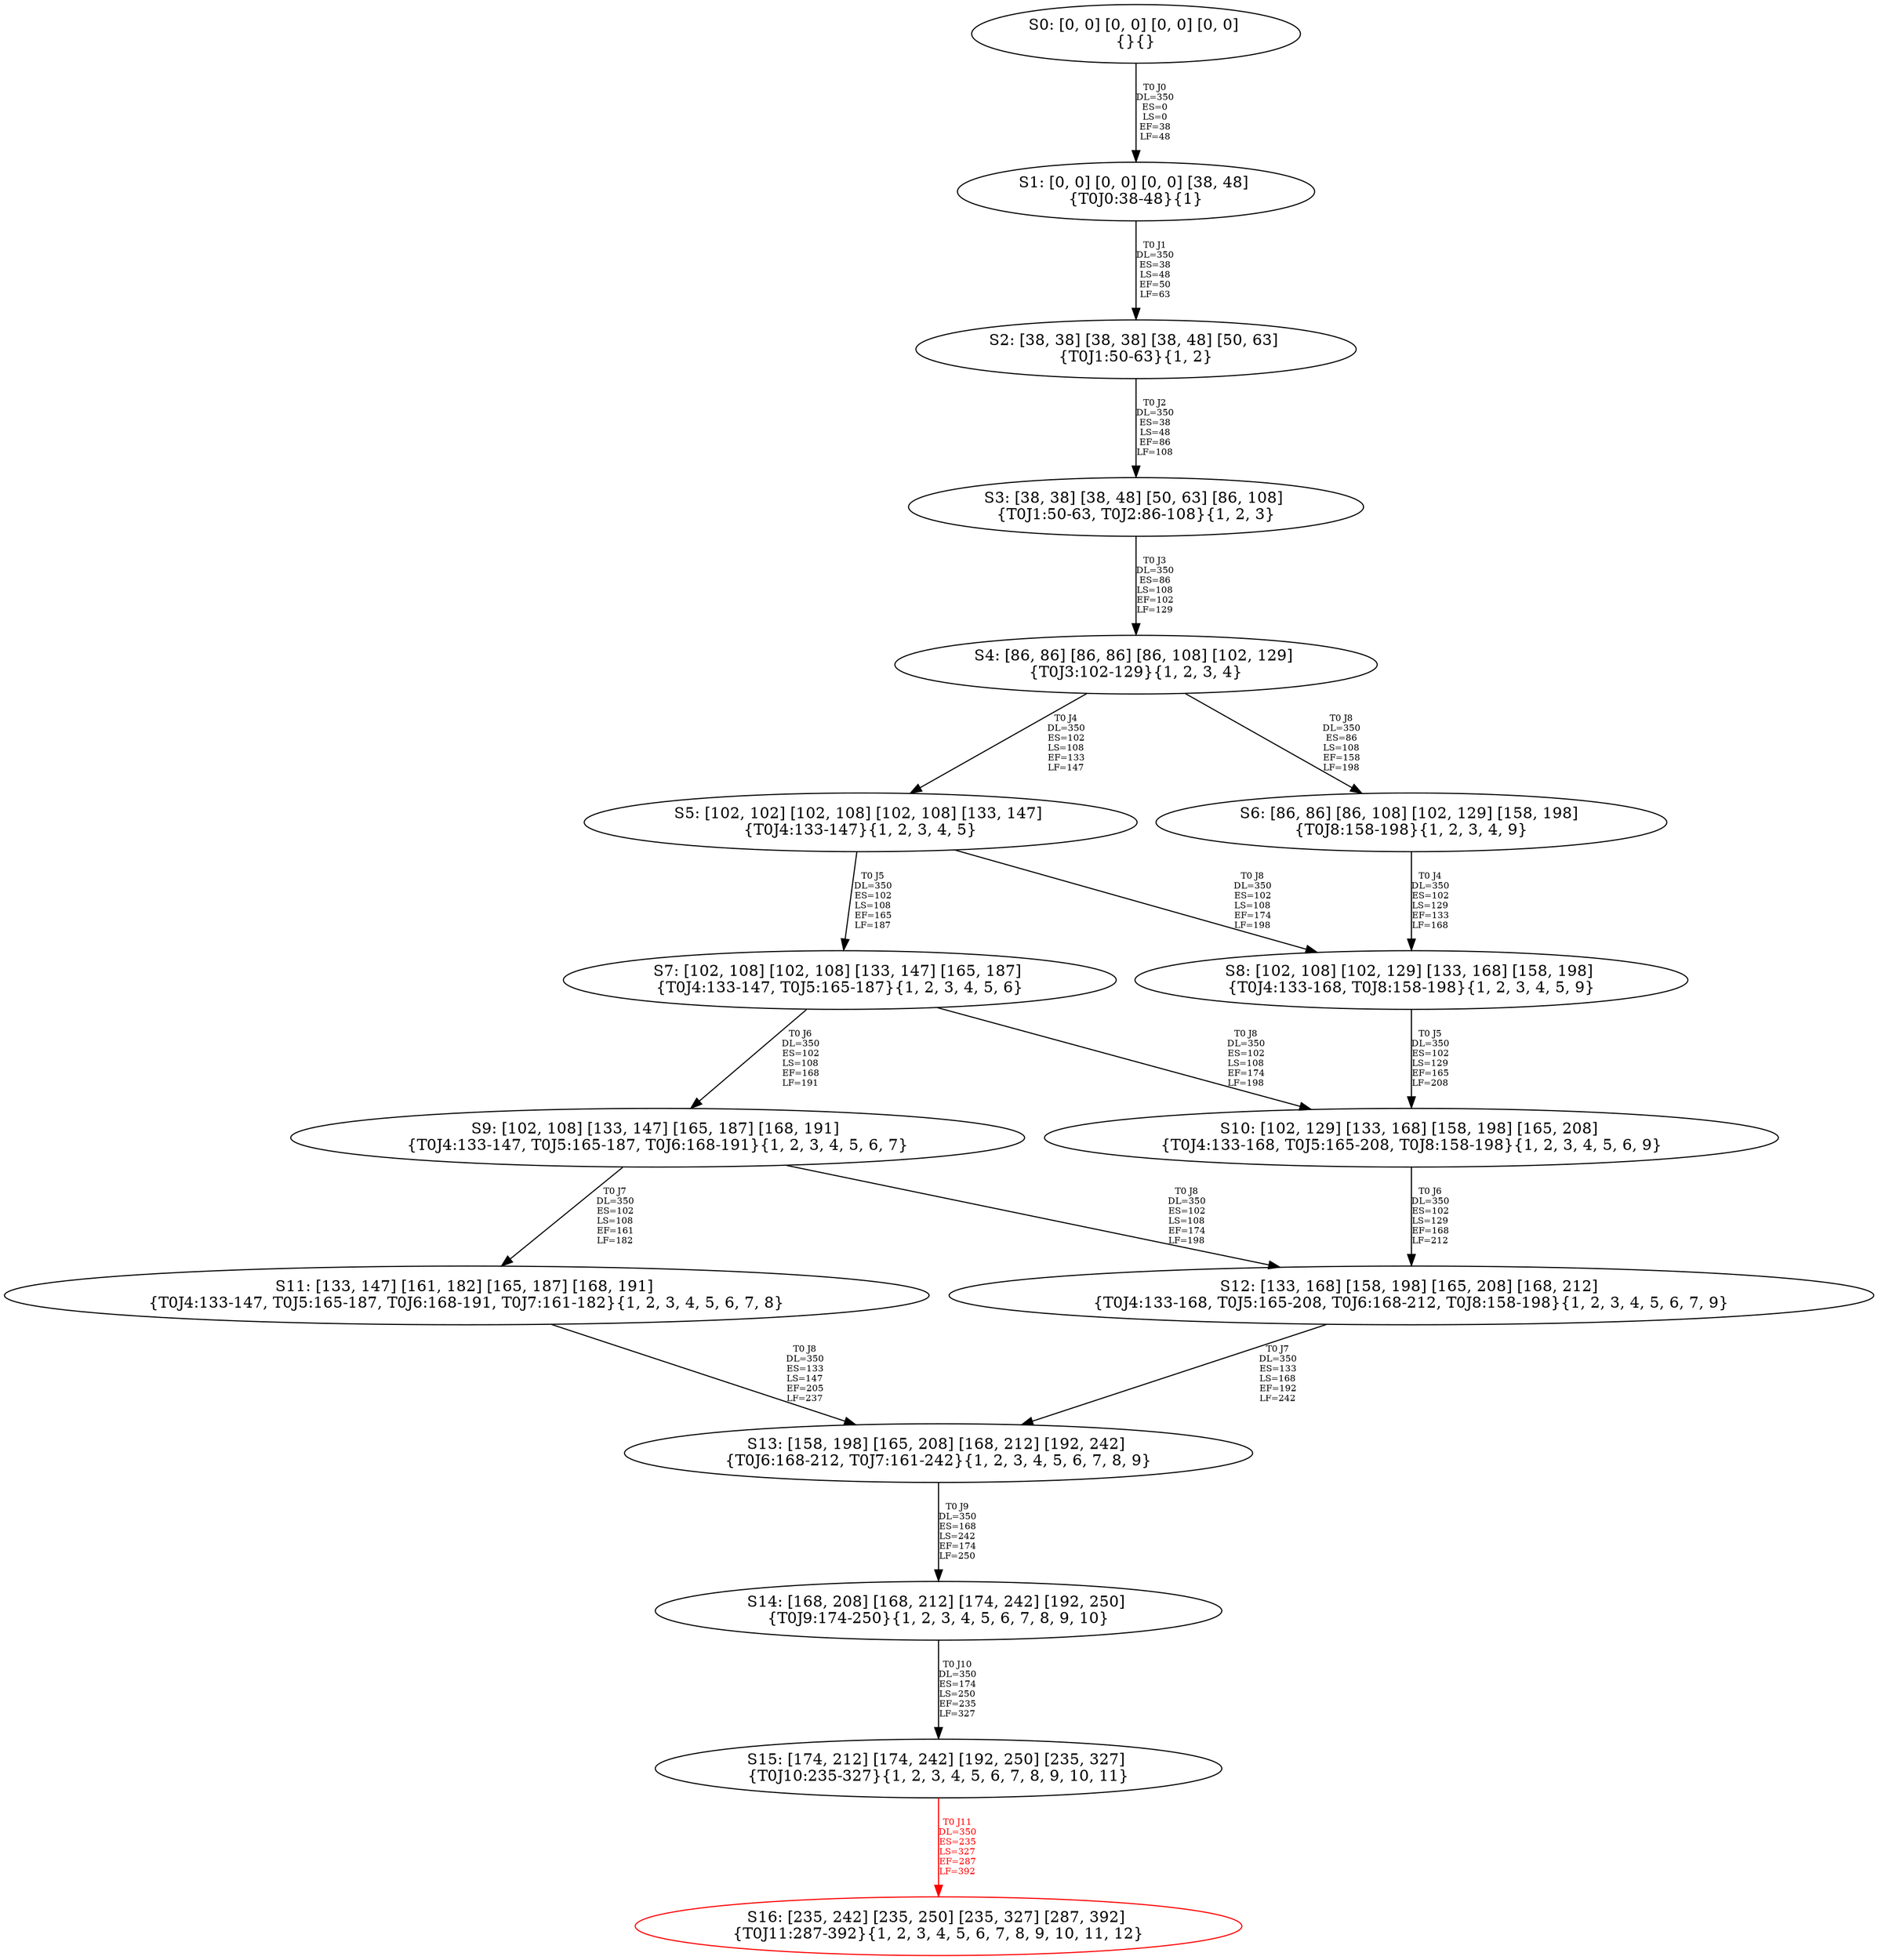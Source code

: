 digraph {
	S0[label="S0: [0, 0] [0, 0] [0, 0] [0, 0] \n{}{}"];
	S1[label="S1: [0, 0] [0, 0] [0, 0] [38, 48] \n{T0J0:38-48}{1}"];
	S2[label="S2: [38, 38] [38, 38] [38, 48] [50, 63] \n{T0J1:50-63}{1, 2}"];
	S3[label="S3: [38, 38] [38, 48] [50, 63] [86, 108] \n{T0J1:50-63, T0J2:86-108}{1, 2, 3}"];
	S4[label="S4: [86, 86] [86, 86] [86, 108] [102, 129] \n{T0J3:102-129}{1, 2, 3, 4}"];
	S5[label="S5: [102, 102] [102, 108] [102, 108] [133, 147] \n{T0J4:133-147}{1, 2, 3, 4, 5}"];
	S6[label="S6: [86, 86] [86, 108] [102, 129] [158, 198] \n{T0J8:158-198}{1, 2, 3, 4, 9}"];
	S7[label="S7: [102, 108] [102, 108] [133, 147] [165, 187] \n{T0J4:133-147, T0J5:165-187}{1, 2, 3, 4, 5, 6}"];
	S8[label="S8: [102, 108] [102, 129] [133, 168] [158, 198] \n{T0J4:133-168, T0J8:158-198}{1, 2, 3, 4, 5, 9}"];
	S9[label="S9: [102, 108] [133, 147] [165, 187] [168, 191] \n{T0J4:133-147, T0J5:165-187, T0J6:168-191}{1, 2, 3, 4, 5, 6, 7}"];
	S10[label="S10: [102, 129] [133, 168] [158, 198] [165, 208] \n{T0J4:133-168, T0J5:165-208, T0J8:158-198}{1, 2, 3, 4, 5, 6, 9}"];
	S11[label="S11: [133, 147] [161, 182] [165, 187] [168, 191] \n{T0J4:133-147, T0J5:165-187, T0J6:168-191, T0J7:161-182}{1, 2, 3, 4, 5, 6, 7, 8}"];
	S12[label="S12: [133, 168] [158, 198] [165, 208] [168, 212] \n{T0J4:133-168, T0J5:165-208, T0J6:168-212, T0J8:158-198}{1, 2, 3, 4, 5, 6, 7, 9}"];
	S13[label="S13: [158, 198] [165, 208] [168, 212] [192, 242] \n{T0J6:168-212, T0J7:161-242}{1, 2, 3, 4, 5, 6, 7, 8, 9}"];
	S14[label="S14: [168, 208] [168, 212] [174, 242] [192, 250] \n{T0J9:174-250}{1, 2, 3, 4, 5, 6, 7, 8, 9, 10}"];
	S15[label="S15: [174, 212] [174, 242] [192, 250] [235, 327] \n{T0J10:235-327}{1, 2, 3, 4, 5, 6, 7, 8, 9, 10, 11}"];
	S16[label="S16: [235, 242] [235, 250] [235, 327] [287, 392] \n{T0J11:287-392}{1, 2, 3, 4, 5, 6, 7, 8, 9, 10, 11, 12}"];
	S0 -> S1[label="T0 J0\nDL=350\nES=0\nLS=0\nEF=38\nLF=48",fontsize=8];
	S1 -> S2[label="T0 J1\nDL=350\nES=38\nLS=48\nEF=50\nLF=63",fontsize=8];
	S2 -> S3[label="T0 J2\nDL=350\nES=38\nLS=48\nEF=86\nLF=108",fontsize=8];
	S3 -> S4[label="T0 J3\nDL=350\nES=86\nLS=108\nEF=102\nLF=129",fontsize=8];
	S4 -> S5[label="T0 J4\nDL=350\nES=102\nLS=108\nEF=133\nLF=147",fontsize=8];
	S4 -> S6[label="T0 J8\nDL=350\nES=86\nLS=108\nEF=158\nLF=198",fontsize=8];
	S5 -> S7[label="T0 J5\nDL=350\nES=102\nLS=108\nEF=165\nLF=187",fontsize=8];
	S5 -> S8[label="T0 J8\nDL=350\nES=102\nLS=108\nEF=174\nLF=198",fontsize=8];
	S6 -> S8[label="T0 J4\nDL=350\nES=102\nLS=129\nEF=133\nLF=168",fontsize=8];
	S7 -> S9[label="T0 J6\nDL=350\nES=102\nLS=108\nEF=168\nLF=191",fontsize=8];
	S7 -> S10[label="T0 J8\nDL=350\nES=102\nLS=108\nEF=174\nLF=198",fontsize=8];
	S8 -> S10[label="T0 J5\nDL=350\nES=102\nLS=129\nEF=165\nLF=208",fontsize=8];
	S9 -> S11[label="T0 J7\nDL=350\nES=102\nLS=108\nEF=161\nLF=182",fontsize=8];
	S9 -> S12[label="T0 J8\nDL=350\nES=102\nLS=108\nEF=174\nLF=198",fontsize=8];
	S10 -> S12[label="T0 J6\nDL=350\nES=102\nLS=129\nEF=168\nLF=212",fontsize=8];
	S11 -> S13[label="T0 J8\nDL=350\nES=133\nLS=147\nEF=205\nLF=237",fontsize=8];
	S12 -> S13[label="T0 J7\nDL=350\nES=133\nLS=168\nEF=192\nLF=242",fontsize=8];
	S13 -> S14[label="T0 J9\nDL=350\nES=168\nLS=242\nEF=174\nLF=250",fontsize=8];
	S14 -> S15[label="T0 J10\nDL=350\nES=174\nLS=250\nEF=235\nLF=327",fontsize=8];
	S15 -> S16[label="T0 J11\nDL=350\nES=235\nLS=327\nEF=287\nLF=392",color=Red,fontcolor=Red,fontsize=8];
S16[color=Red];
}
